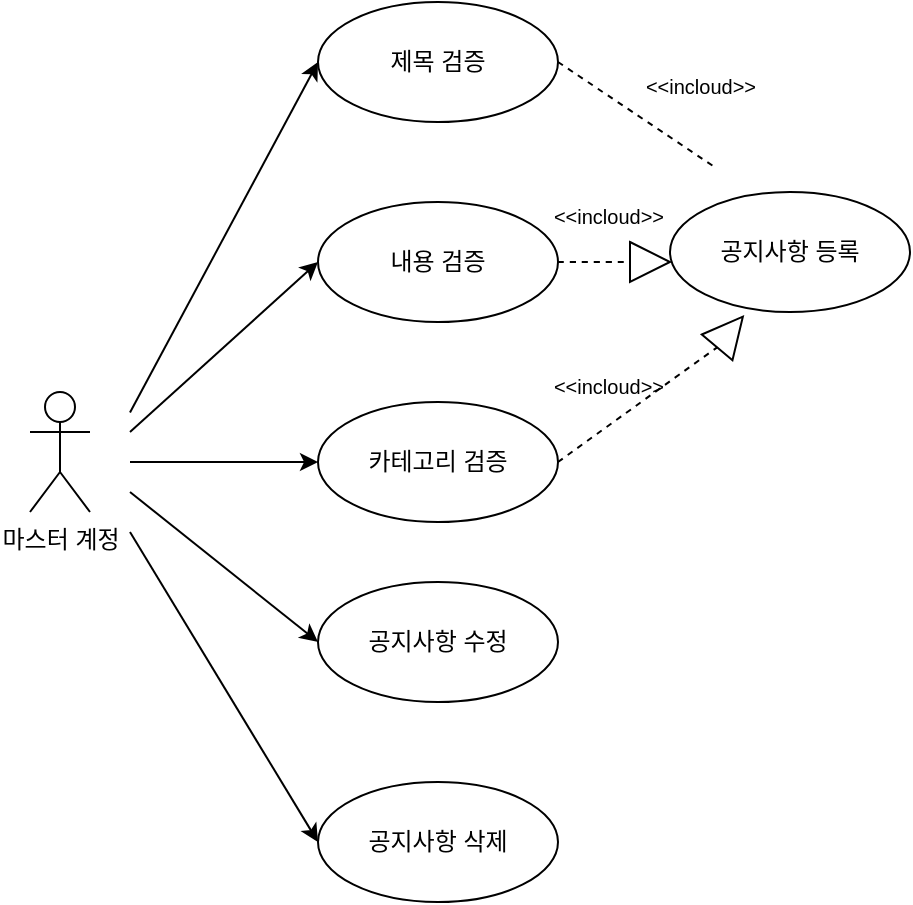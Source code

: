 <mxfile version="26.0.16">
  <diagram name="페이지-1" id="DKJEJJquOrz6qWJuDARE">
    <mxGraphModel dx="1687" dy="967" grid="1" gridSize="10" guides="1" tooltips="1" connect="1" arrows="1" fold="1" page="1" pageScale="1" pageWidth="827" pageHeight="1169" math="0" shadow="0">
      <root>
        <mxCell id="0" />
        <mxCell id="1" parent="0" />
        <mxCell id="EdUaHZUcWTvXBmKxjX5_-68" value="제목 검증" style="ellipse;whiteSpace=wrap;html=1;" vertex="1" parent="1">
          <mxGeometry x="344" y="480" width="120" height="60" as="geometry" />
        </mxCell>
        <mxCell id="EdUaHZUcWTvXBmKxjX5_-69" value="내용 검증" style="ellipse;whiteSpace=wrap;html=1;" vertex="1" parent="1">
          <mxGeometry x="344" y="580" width="120" height="60" as="geometry" />
        </mxCell>
        <mxCell id="EdUaHZUcWTvXBmKxjX5_-70" value="카테고리 검증" style="ellipse;whiteSpace=wrap;html=1;" vertex="1" parent="1">
          <mxGeometry x="344" y="680" width="120" height="60" as="geometry" />
        </mxCell>
        <mxCell id="EdUaHZUcWTvXBmKxjX5_-71" value="공지사항 등록" style="ellipse;whiteSpace=wrap;html=1;" vertex="1" parent="1">
          <mxGeometry x="520" y="575" width="120" height="60" as="geometry" />
        </mxCell>
        <mxCell id="EdUaHZUcWTvXBmKxjX5_-72" value="공지사항 수정" style="ellipse;whiteSpace=wrap;html=1;" vertex="1" parent="1">
          <mxGeometry x="344" y="770" width="120" height="60" as="geometry" />
        </mxCell>
        <mxCell id="EdUaHZUcWTvXBmKxjX5_-73" value="공지사항 삭제" style="ellipse;whiteSpace=wrap;html=1;" vertex="1" parent="1">
          <mxGeometry x="344" y="870" width="120" height="60" as="geometry" />
        </mxCell>
        <mxCell id="EdUaHZUcWTvXBmKxjX5_-74" style="entryX=0;entryY=0.5;entryDx=0;entryDy=0;" edge="1" parent="1" target="EdUaHZUcWTvXBmKxjX5_-68">
          <mxGeometry relative="1" as="geometry">
            <mxPoint x="250" y="685.277" as="sourcePoint" />
          </mxGeometry>
        </mxCell>
        <mxCell id="EdUaHZUcWTvXBmKxjX5_-75" style="entryX=0;entryY=0.5;entryDx=0;entryDy=0;" edge="1" parent="1" target="EdUaHZUcWTvXBmKxjX5_-69">
          <mxGeometry relative="1" as="geometry">
            <mxPoint x="250" y="695" as="sourcePoint" />
          </mxGeometry>
        </mxCell>
        <mxCell id="EdUaHZUcWTvXBmKxjX5_-76" style="entryX=0;entryY=0.5;entryDx=0;entryDy=0;" edge="1" parent="1" target="EdUaHZUcWTvXBmKxjX5_-70">
          <mxGeometry relative="1" as="geometry">
            <mxPoint x="250" y="710" as="sourcePoint" />
          </mxGeometry>
        </mxCell>
        <mxCell id="EdUaHZUcWTvXBmKxjX5_-77" value="마스터 계정&lt;div&gt;&lt;br&gt;&lt;/div&gt;" style="shape=umlActor;verticalLabelPosition=bottom;verticalAlign=top;html=1;outlineConnect=0;" vertex="1" parent="1">
          <mxGeometry x="200" y="675" width="30" height="60" as="geometry" />
        </mxCell>
        <mxCell id="EdUaHZUcWTvXBmKxjX5_-78" style="entryX=0;entryY=0.5;entryDx=0;entryDy=0;" edge="1" parent="1" target="EdUaHZUcWTvXBmKxjX5_-72">
          <mxGeometry relative="1" as="geometry">
            <mxPoint x="250" y="725" as="sourcePoint" />
            <mxPoint x="330" y="717" as="targetPoint" />
          </mxGeometry>
        </mxCell>
        <mxCell id="EdUaHZUcWTvXBmKxjX5_-79" style="entryX=0;entryY=0.5;entryDx=0;entryDy=0;" edge="1" parent="1" target="EdUaHZUcWTvXBmKxjX5_-73">
          <mxGeometry relative="1" as="geometry">
            <mxPoint x="250" y="745" as="sourcePoint" />
            <mxPoint x="340" y="727" as="targetPoint" />
          </mxGeometry>
        </mxCell>
        <mxCell id="EdUaHZUcWTvXBmKxjX5_-80" value="" style="endArrow=none;dashed=1;html=1;rounded=0;fontSize=12;startSize=8;endSize=8;curved=1;entryX=0;entryY=0.5;entryDx=0;entryDy=0;exitX=1;exitY=0.5;exitDx=0;exitDy=0;" edge="1" parent="1" source="EdUaHZUcWTvXBmKxjX5_-70" target="EdUaHZUcWTvXBmKxjX5_-81">
          <mxGeometry width="50" height="50" relative="1" as="geometry">
            <mxPoint x="440" y="410" as="sourcePoint" />
            <mxPoint x="490" y="360" as="targetPoint" />
          </mxGeometry>
        </mxCell>
        <mxCell id="EdUaHZUcWTvXBmKxjX5_-81" value="" style="triangle;whiteSpace=wrap;html=1;rotation=-50;" vertex="1" parent="1">
          <mxGeometry x="540" y="635" width="20" height="20" as="geometry" />
        </mxCell>
        <mxCell id="EdUaHZUcWTvXBmKxjX5_-82" value="" style="endArrow=none;dashed=1;html=1;rounded=0;fontSize=12;startSize=8;endSize=8;curved=1;entryX=0;entryY=0.5;entryDx=0;entryDy=0;exitX=1;exitY=0.5;exitDx=0;exitDy=0;" edge="1" parent="1" source="EdUaHZUcWTvXBmKxjX5_-69" target="EdUaHZUcWTvXBmKxjX5_-83">
          <mxGeometry width="50" height="50" relative="1" as="geometry">
            <mxPoint x="494" y="445" as="sourcePoint" />
            <mxPoint x="500" y="370" as="targetPoint" />
          </mxGeometry>
        </mxCell>
        <mxCell id="EdUaHZUcWTvXBmKxjX5_-83" value="" style="triangle;whiteSpace=wrap;html=1;rotation=0;" vertex="1" parent="1">
          <mxGeometry x="500" y="600" width="20" height="20" as="geometry" />
        </mxCell>
        <mxCell id="EdUaHZUcWTvXBmKxjX5_-84" value="" style="endArrow=none;dashed=1;html=1;rounded=0;fontSize=12;startSize=8;endSize=8;curved=1;entryX=0;entryY=0.5;entryDx=0;entryDy=0;exitX=1;exitY=0.5;exitDx=0;exitDy=0;" edge="1" parent="1" source="EdUaHZUcWTvXBmKxjX5_-68">
          <mxGeometry width="50" height="50" relative="1" as="geometry">
            <mxPoint x="454" y="650" as="sourcePoint" />
            <mxPoint x="542.929" y="562.929" as="targetPoint" />
          </mxGeometry>
        </mxCell>
        <mxCell id="EdUaHZUcWTvXBmKxjX5_-86" value="&lt;font style=&quot;font-size: 10px; font-weight: normal;&quot;&gt;&amp;lt;&amp;lt;incloud&amp;gt;&amp;gt;&lt;/font&gt;" style="text;strokeColor=none;fillColor=none;html=1;fontSize=24;fontStyle=1;verticalAlign=middle;align=center;" vertex="1" parent="1">
          <mxGeometry x="450" y="515" width="170" height="5" as="geometry" />
        </mxCell>
        <mxCell id="EdUaHZUcWTvXBmKxjX5_-87" value="&lt;font style=&quot;font-size: 10px; font-weight: normal;&quot;&gt;&amp;lt;&amp;lt;incloud&amp;gt;&amp;gt;&lt;/font&gt;" style="text;strokeColor=none;fillColor=none;html=1;fontSize=24;fontStyle=1;verticalAlign=middle;align=center;" vertex="1" parent="1">
          <mxGeometry x="404" y="580" width="170" height="5" as="geometry" />
        </mxCell>
        <mxCell id="EdUaHZUcWTvXBmKxjX5_-88" value="&lt;font style=&quot;font-size: 10px; font-weight: normal;&quot;&gt;&amp;lt;&amp;lt;incloud&amp;gt;&amp;gt;&lt;/font&gt;" style="text;strokeColor=none;fillColor=none;html=1;fontSize=24;fontStyle=1;verticalAlign=middle;align=center;" vertex="1" parent="1">
          <mxGeometry x="404" y="665" width="170" height="5" as="geometry" />
        </mxCell>
      </root>
    </mxGraphModel>
  </diagram>
</mxfile>
